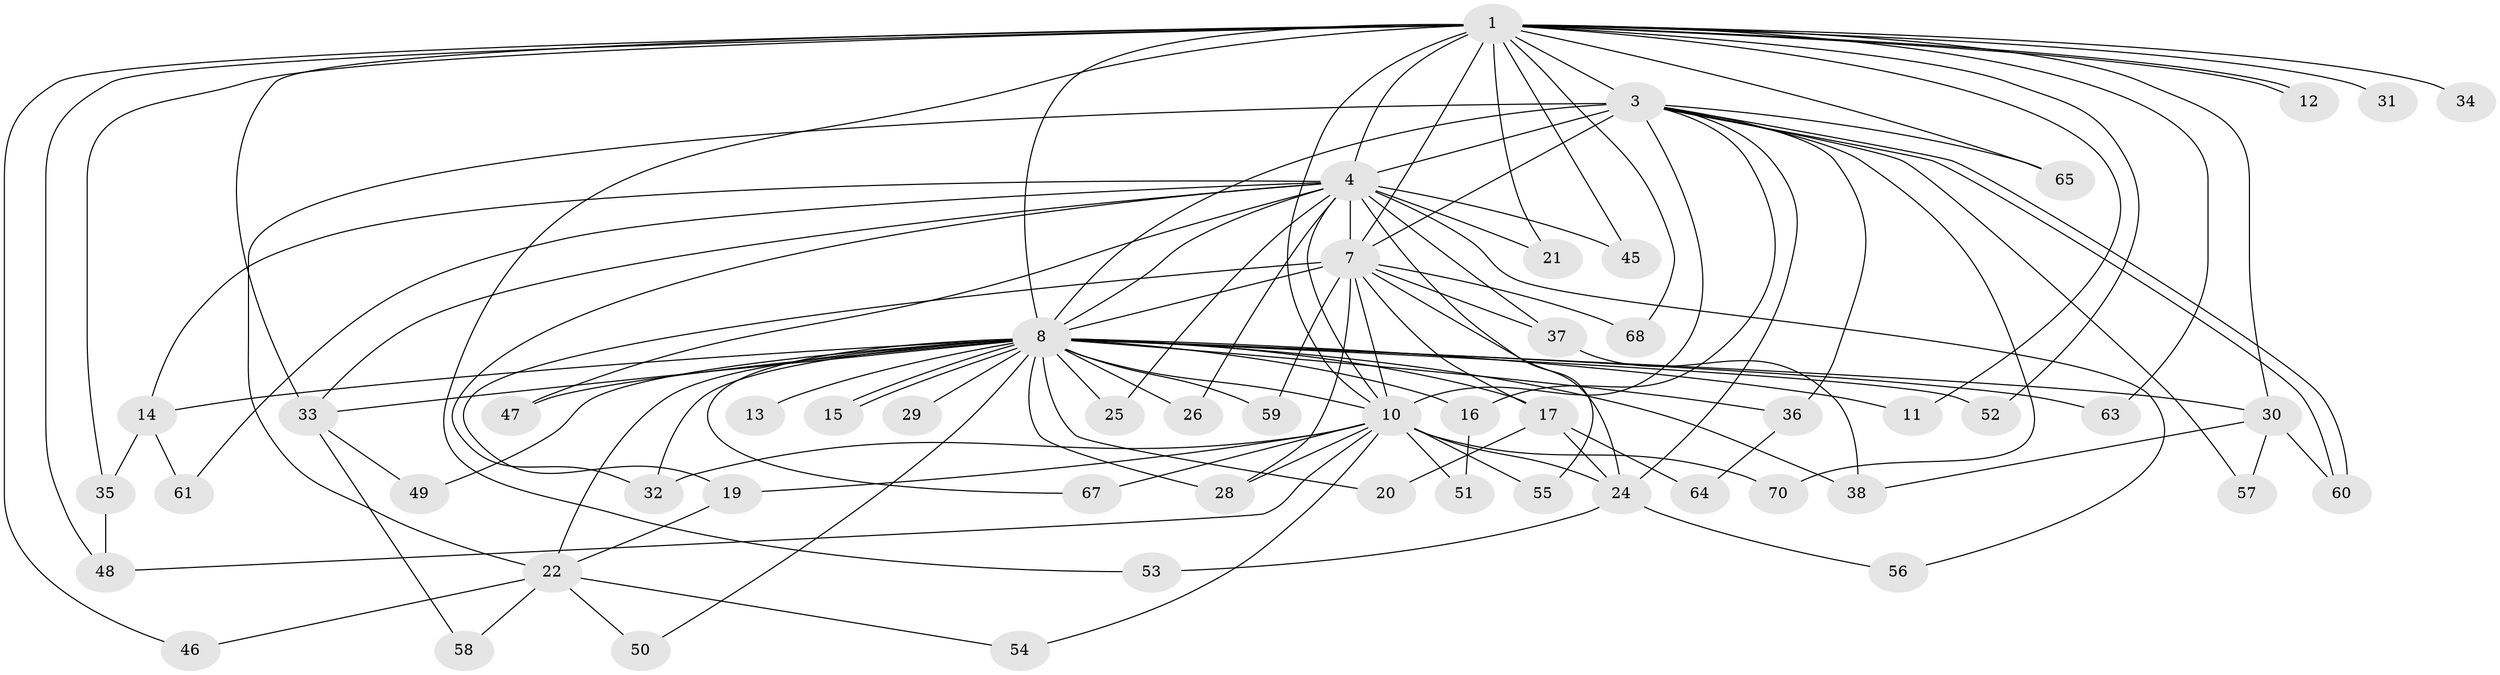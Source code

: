 // original degree distribution, {19: 0.02857142857142857, 13: 0.014285714285714285, 14: 0.04285714285714286, 16: 0.014285714285714285, 25: 0.014285714285714285, 22: 0.014285714285714285, 17: 0.014285714285714285, 2: 0.5571428571428572, 4: 0.02857142857142857, 3: 0.17142857142857143, 5: 0.1}
// Generated by graph-tools (version 1.1) at 2025/11/02/27/25 16:11:05]
// undirected, 54 vertices, 116 edges
graph export_dot {
graph [start="1"]
  node [color=gray90,style=filled];
  1 [super="+2"];
  3 [super="+6"];
  4 [super="+5"];
  7 [super="+23"];
  8 [super="+9"];
  10 [super="+18"];
  11;
  12;
  13;
  14;
  15;
  16;
  17 [super="+40"];
  19;
  20;
  21;
  22 [super="+27"];
  24 [super="+39"];
  25;
  26;
  28 [super="+41"];
  29;
  30 [super="+62"];
  31 [super="+66"];
  32 [super="+44"];
  33 [super="+43"];
  34;
  35;
  36;
  37;
  38 [super="+42"];
  45;
  46;
  47;
  48 [super="+69"];
  49;
  50;
  51;
  52;
  53;
  54;
  55;
  56;
  57;
  58;
  59;
  60;
  61;
  63;
  64;
  65;
  67;
  68;
  70;
  1 -- 3 [weight=4];
  1 -- 4 [weight=4];
  1 -- 7 [weight=2];
  1 -- 8 [weight=4];
  1 -- 10 [weight=2];
  1 -- 12;
  1 -- 12;
  1 -- 21;
  1 -- 31 [weight=3];
  1 -- 33;
  1 -- 45;
  1 -- 46;
  1 -- 52;
  1 -- 63;
  1 -- 65;
  1 -- 11;
  1 -- 68;
  1 -- 30;
  1 -- 34;
  1 -- 35;
  1 -- 48;
  1 -- 53;
  3 -- 4 [weight=4];
  3 -- 7 [weight=2];
  3 -- 8 [weight=4];
  3 -- 10 [weight=2];
  3 -- 60;
  3 -- 60;
  3 -- 65;
  3 -- 70;
  3 -- 36;
  3 -- 16;
  3 -- 22;
  3 -- 24;
  3 -- 57;
  4 -- 7 [weight=2];
  4 -- 8 [weight=4];
  4 -- 10 [weight=2];
  4 -- 21;
  4 -- 32;
  4 -- 33;
  4 -- 37;
  4 -- 45;
  4 -- 14;
  4 -- 47;
  4 -- 55;
  4 -- 56;
  4 -- 25;
  4 -- 26;
  4 -- 61;
  7 -- 8 [weight=3];
  7 -- 10;
  7 -- 17;
  7 -- 19;
  7 -- 37;
  7 -- 68;
  7 -- 59;
  7 -- 28;
  7 -- 24;
  8 -- 10 [weight=3];
  8 -- 13 [weight=2];
  8 -- 14;
  8 -- 15;
  8 -- 15;
  8 -- 17;
  8 -- 26;
  8 -- 29 [weight=2];
  8 -- 36;
  8 -- 38;
  8 -- 47;
  8 -- 49;
  8 -- 50;
  8 -- 67;
  8 -- 32;
  8 -- 28;
  8 -- 11;
  8 -- 16;
  8 -- 20;
  8 -- 25;
  8 -- 30;
  8 -- 52;
  8 -- 59;
  8 -- 63;
  8 -- 33;
  8 -- 22;
  10 -- 19;
  10 -- 24;
  10 -- 28;
  10 -- 32;
  10 -- 48;
  10 -- 67;
  10 -- 70;
  10 -- 51;
  10 -- 54;
  10 -- 55;
  14 -- 35;
  14 -- 61;
  16 -- 51;
  17 -- 20;
  17 -- 64;
  17 -- 24;
  19 -- 22;
  22 -- 54;
  22 -- 50;
  22 -- 58;
  22 -- 46;
  24 -- 53;
  24 -- 56;
  30 -- 38;
  30 -- 57;
  30 -- 60;
  33 -- 49;
  33 -- 58;
  35 -- 48;
  36 -- 64;
  37 -- 38;
}
